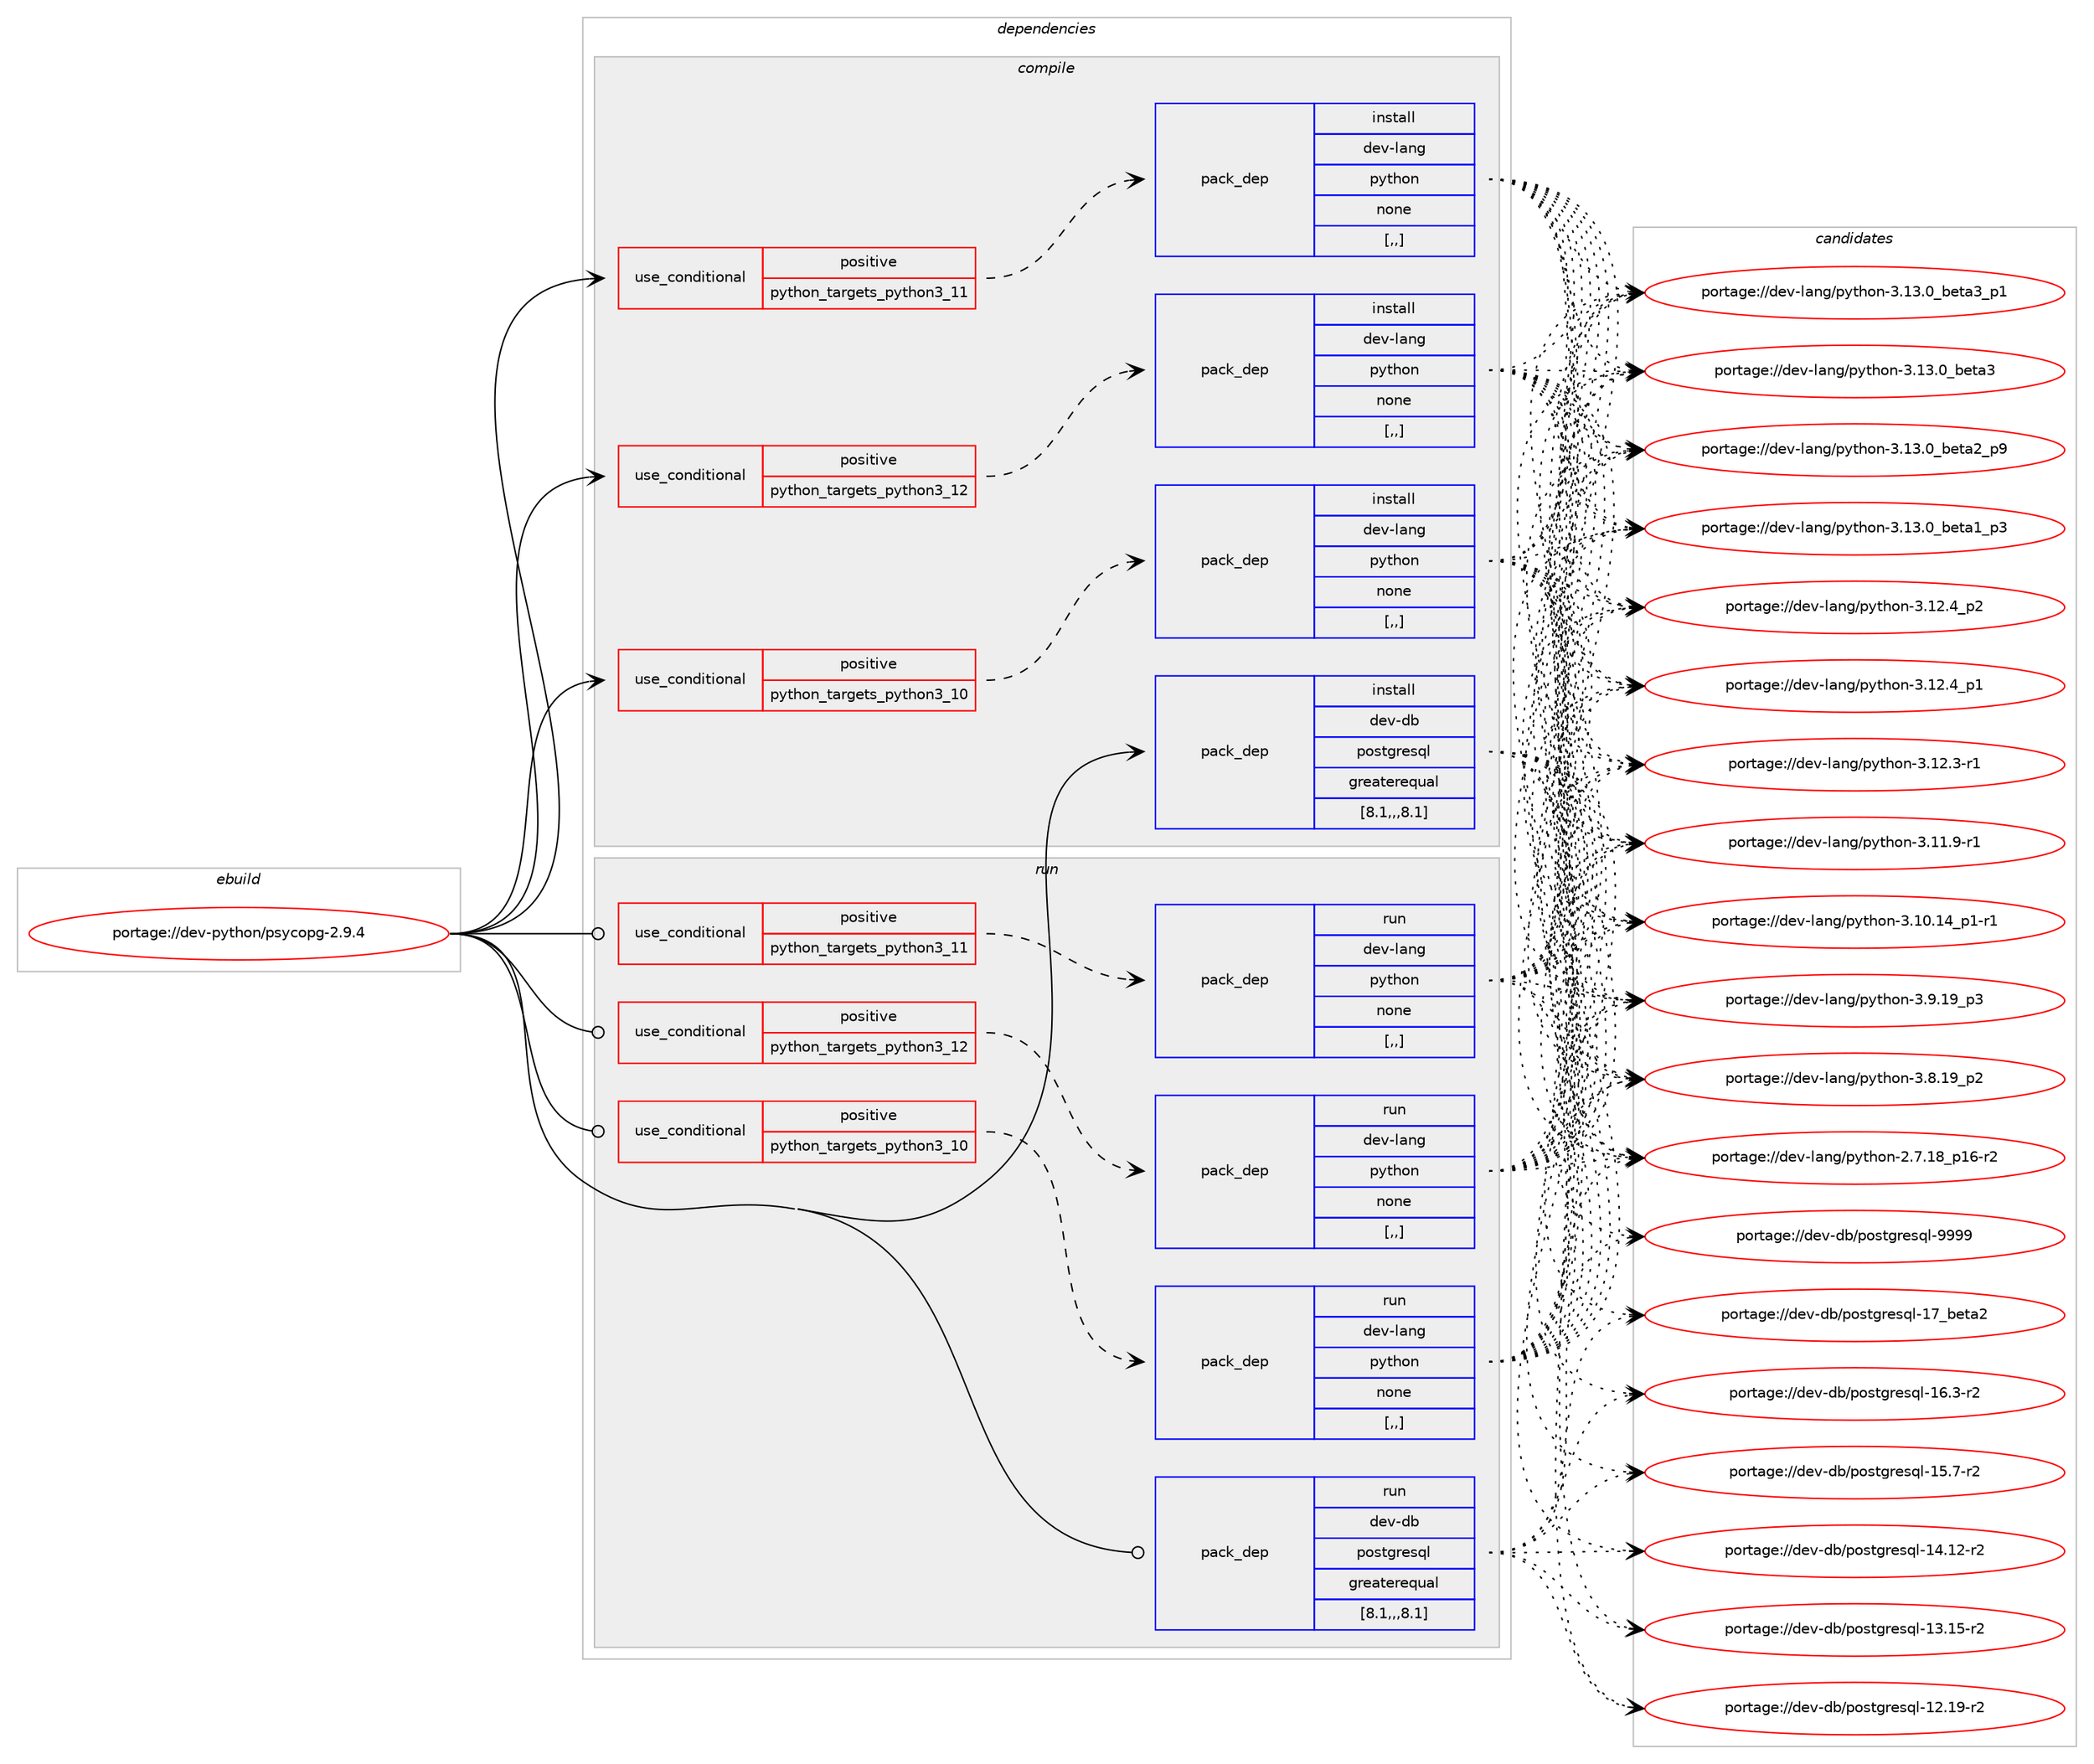 digraph prolog {

# *************
# Graph options
# *************

newrank=true;
concentrate=true;
compound=true;
graph [rankdir=LR,fontname=Helvetica,fontsize=10,ranksep=1.5];#, ranksep=2.5, nodesep=0.2];
edge  [arrowhead=vee];
node  [fontname=Helvetica,fontsize=10];

# **********
# The ebuild
# **********

subgraph cluster_leftcol {
color=gray;
rank=same;
label=<<i>ebuild</i>>;
id [label="portage://dev-python/psycopg-2.9.4", color=red, width=4, href="../dev-python/psycopg-2.9.4.svg"];
}

# ****************
# The dependencies
# ****************

subgraph cluster_midcol {
color=gray;
label=<<i>dependencies</i>>;
subgraph cluster_compile {
fillcolor="#eeeeee";
style=filled;
label=<<i>compile</i>>;
subgraph cond36065 {
dependency154355 [label=<<TABLE BORDER="0" CELLBORDER="1" CELLSPACING="0" CELLPADDING="4"><TR><TD ROWSPAN="3" CELLPADDING="10">use_conditional</TD></TR><TR><TD>positive</TD></TR><TR><TD>python_targets_python3_10</TD></TR></TABLE>>, shape=none, color=red];
subgraph pack117053 {
dependency154356 [label=<<TABLE BORDER="0" CELLBORDER="1" CELLSPACING="0" CELLPADDING="4" WIDTH="220"><TR><TD ROWSPAN="6" CELLPADDING="30">pack_dep</TD></TR><TR><TD WIDTH="110">install</TD></TR><TR><TD>dev-lang</TD></TR><TR><TD>python</TD></TR><TR><TD>none</TD></TR><TR><TD>[,,]</TD></TR></TABLE>>, shape=none, color=blue];
}
dependency154355:e -> dependency154356:w [weight=20,style="dashed",arrowhead="vee"];
}
id:e -> dependency154355:w [weight=20,style="solid",arrowhead="vee"];
subgraph cond36066 {
dependency154357 [label=<<TABLE BORDER="0" CELLBORDER="1" CELLSPACING="0" CELLPADDING="4"><TR><TD ROWSPAN="3" CELLPADDING="10">use_conditional</TD></TR><TR><TD>positive</TD></TR><TR><TD>python_targets_python3_11</TD></TR></TABLE>>, shape=none, color=red];
subgraph pack117054 {
dependency154358 [label=<<TABLE BORDER="0" CELLBORDER="1" CELLSPACING="0" CELLPADDING="4" WIDTH="220"><TR><TD ROWSPAN="6" CELLPADDING="30">pack_dep</TD></TR><TR><TD WIDTH="110">install</TD></TR><TR><TD>dev-lang</TD></TR><TR><TD>python</TD></TR><TR><TD>none</TD></TR><TR><TD>[,,]</TD></TR></TABLE>>, shape=none, color=blue];
}
dependency154357:e -> dependency154358:w [weight=20,style="dashed",arrowhead="vee"];
}
id:e -> dependency154357:w [weight=20,style="solid",arrowhead="vee"];
subgraph cond36067 {
dependency154359 [label=<<TABLE BORDER="0" CELLBORDER="1" CELLSPACING="0" CELLPADDING="4"><TR><TD ROWSPAN="3" CELLPADDING="10">use_conditional</TD></TR><TR><TD>positive</TD></TR><TR><TD>python_targets_python3_12</TD></TR></TABLE>>, shape=none, color=red];
subgraph pack117055 {
dependency154360 [label=<<TABLE BORDER="0" CELLBORDER="1" CELLSPACING="0" CELLPADDING="4" WIDTH="220"><TR><TD ROWSPAN="6" CELLPADDING="30">pack_dep</TD></TR><TR><TD WIDTH="110">install</TD></TR><TR><TD>dev-lang</TD></TR><TR><TD>python</TD></TR><TR><TD>none</TD></TR><TR><TD>[,,]</TD></TR></TABLE>>, shape=none, color=blue];
}
dependency154359:e -> dependency154360:w [weight=20,style="dashed",arrowhead="vee"];
}
id:e -> dependency154359:w [weight=20,style="solid",arrowhead="vee"];
subgraph pack117056 {
dependency154361 [label=<<TABLE BORDER="0" CELLBORDER="1" CELLSPACING="0" CELLPADDING="4" WIDTH="220"><TR><TD ROWSPAN="6" CELLPADDING="30">pack_dep</TD></TR><TR><TD WIDTH="110">install</TD></TR><TR><TD>dev-db</TD></TR><TR><TD>postgresql</TD></TR><TR><TD>greaterequal</TD></TR><TR><TD>[8.1,,,8.1]</TD></TR></TABLE>>, shape=none, color=blue];
}
id:e -> dependency154361:w [weight=20,style="solid",arrowhead="vee"];
}
subgraph cluster_compileandrun {
fillcolor="#eeeeee";
style=filled;
label=<<i>compile and run</i>>;
}
subgraph cluster_run {
fillcolor="#eeeeee";
style=filled;
label=<<i>run</i>>;
subgraph cond36068 {
dependency154362 [label=<<TABLE BORDER="0" CELLBORDER="1" CELLSPACING="0" CELLPADDING="4"><TR><TD ROWSPAN="3" CELLPADDING="10">use_conditional</TD></TR><TR><TD>positive</TD></TR><TR><TD>python_targets_python3_10</TD></TR></TABLE>>, shape=none, color=red];
subgraph pack117057 {
dependency154363 [label=<<TABLE BORDER="0" CELLBORDER="1" CELLSPACING="0" CELLPADDING="4" WIDTH="220"><TR><TD ROWSPAN="6" CELLPADDING="30">pack_dep</TD></TR><TR><TD WIDTH="110">run</TD></TR><TR><TD>dev-lang</TD></TR><TR><TD>python</TD></TR><TR><TD>none</TD></TR><TR><TD>[,,]</TD></TR></TABLE>>, shape=none, color=blue];
}
dependency154362:e -> dependency154363:w [weight=20,style="dashed",arrowhead="vee"];
}
id:e -> dependency154362:w [weight=20,style="solid",arrowhead="odot"];
subgraph cond36069 {
dependency154364 [label=<<TABLE BORDER="0" CELLBORDER="1" CELLSPACING="0" CELLPADDING="4"><TR><TD ROWSPAN="3" CELLPADDING="10">use_conditional</TD></TR><TR><TD>positive</TD></TR><TR><TD>python_targets_python3_11</TD></TR></TABLE>>, shape=none, color=red];
subgraph pack117058 {
dependency154365 [label=<<TABLE BORDER="0" CELLBORDER="1" CELLSPACING="0" CELLPADDING="4" WIDTH="220"><TR><TD ROWSPAN="6" CELLPADDING="30">pack_dep</TD></TR><TR><TD WIDTH="110">run</TD></TR><TR><TD>dev-lang</TD></TR><TR><TD>python</TD></TR><TR><TD>none</TD></TR><TR><TD>[,,]</TD></TR></TABLE>>, shape=none, color=blue];
}
dependency154364:e -> dependency154365:w [weight=20,style="dashed",arrowhead="vee"];
}
id:e -> dependency154364:w [weight=20,style="solid",arrowhead="odot"];
subgraph cond36070 {
dependency154366 [label=<<TABLE BORDER="0" CELLBORDER="1" CELLSPACING="0" CELLPADDING="4"><TR><TD ROWSPAN="3" CELLPADDING="10">use_conditional</TD></TR><TR><TD>positive</TD></TR><TR><TD>python_targets_python3_12</TD></TR></TABLE>>, shape=none, color=red];
subgraph pack117059 {
dependency154367 [label=<<TABLE BORDER="0" CELLBORDER="1" CELLSPACING="0" CELLPADDING="4" WIDTH="220"><TR><TD ROWSPAN="6" CELLPADDING="30">pack_dep</TD></TR><TR><TD WIDTH="110">run</TD></TR><TR><TD>dev-lang</TD></TR><TR><TD>python</TD></TR><TR><TD>none</TD></TR><TR><TD>[,,]</TD></TR></TABLE>>, shape=none, color=blue];
}
dependency154366:e -> dependency154367:w [weight=20,style="dashed",arrowhead="vee"];
}
id:e -> dependency154366:w [weight=20,style="solid",arrowhead="odot"];
subgraph pack117060 {
dependency154368 [label=<<TABLE BORDER="0" CELLBORDER="1" CELLSPACING="0" CELLPADDING="4" WIDTH="220"><TR><TD ROWSPAN="6" CELLPADDING="30">pack_dep</TD></TR><TR><TD WIDTH="110">run</TD></TR><TR><TD>dev-db</TD></TR><TR><TD>postgresql</TD></TR><TR><TD>greaterequal</TD></TR><TR><TD>[8.1,,,8.1]</TD></TR></TABLE>>, shape=none, color=blue];
}
id:e -> dependency154368:w [weight=20,style="solid",arrowhead="odot"];
}
}

# **************
# The candidates
# **************

subgraph cluster_choices {
rank=same;
color=gray;
label=<<i>candidates</i>>;

subgraph choice117053 {
color=black;
nodesep=1;
choice10010111845108971101034711212111610411111045514649514648959810111697519511249 [label="portage://dev-lang/python-3.13.0_beta3_p1", color=red, width=4,href="../dev-lang/python-3.13.0_beta3_p1.svg"];
choice1001011184510897110103471121211161041111104551464951464895981011169751 [label="portage://dev-lang/python-3.13.0_beta3", color=red, width=4,href="../dev-lang/python-3.13.0_beta3.svg"];
choice10010111845108971101034711212111610411111045514649514648959810111697509511257 [label="portage://dev-lang/python-3.13.0_beta2_p9", color=red, width=4,href="../dev-lang/python-3.13.0_beta2_p9.svg"];
choice10010111845108971101034711212111610411111045514649514648959810111697499511251 [label="portage://dev-lang/python-3.13.0_beta1_p3", color=red, width=4,href="../dev-lang/python-3.13.0_beta1_p3.svg"];
choice100101118451089711010347112121116104111110455146495046529511250 [label="portage://dev-lang/python-3.12.4_p2", color=red, width=4,href="../dev-lang/python-3.12.4_p2.svg"];
choice100101118451089711010347112121116104111110455146495046529511249 [label="portage://dev-lang/python-3.12.4_p1", color=red, width=4,href="../dev-lang/python-3.12.4_p1.svg"];
choice100101118451089711010347112121116104111110455146495046514511449 [label="portage://dev-lang/python-3.12.3-r1", color=red, width=4,href="../dev-lang/python-3.12.3-r1.svg"];
choice100101118451089711010347112121116104111110455146494946574511449 [label="portage://dev-lang/python-3.11.9-r1", color=red, width=4,href="../dev-lang/python-3.11.9-r1.svg"];
choice100101118451089711010347112121116104111110455146494846495295112494511449 [label="portage://dev-lang/python-3.10.14_p1-r1", color=red, width=4,href="../dev-lang/python-3.10.14_p1-r1.svg"];
choice100101118451089711010347112121116104111110455146574649579511251 [label="portage://dev-lang/python-3.9.19_p3", color=red, width=4,href="../dev-lang/python-3.9.19_p3.svg"];
choice100101118451089711010347112121116104111110455146564649579511250 [label="portage://dev-lang/python-3.8.19_p2", color=red, width=4,href="../dev-lang/python-3.8.19_p2.svg"];
choice100101118451089711010347112121116104111110455046554649569511249544511450 [label="portage://dev-lang/python-2.7.18_p16-r2", color=red, width=4,href="../dev-lang/python-2.7.18_p16-r2.svg"];
dependency154356:e -> choice10010111845108971101034711212111610411111045514649514648959810111697519511249:w [style=dotted,weight="100"];
dependency154356:e -> choice1001011184510897110103471121211161041111104551464951464895981011169751:w [style=dotted,weight="100"];
dependency154356:e -> choice10010111845108971101034711212111610411111045514649514648959810111697509511257:w [style=dotted,weight="100"];
dependency154356:e -> choice10010111845108971101034711212111610411111045514649514648959810111697499511251:w [style=dotted,weight="100"];
dependency154356:e -> choice100101118451089711010347112121116104111110455146495046529511250:w [style=dotted,weight="100"];
dependency154356:e -> choice100101118451089711010347112121116104111110455146495046529511249:w [style=dotted,weight="100"];
dependency154356:e -> choice100101118451089711010347112121116104111110455146495046514511449:w [style=dotted,weight="100"];
dependency154356:e -> choice100101118451089711010347112121116104111110455146494946574511449:w [style=dotted,weight="100"];
dependency154356:e -> choice100101118451089711010347112121116104111110455146494846495295112494511449:w [style=dotted,weight="100"];
dependency154356:e -> choice100101118451089711010347112121116104111110455146574649579511251:w [style=dotted,weight="100"];
dependency154356:e -> choice100101118451089711010347112121116104111110455146564649579511250:w [style=dotted,weight="100"];
dependency154356:e -> choice100101118451089711010347112121116104111110455046554649569511249544511450:w [style=dotted,weight="100"];
}
subgraph choice117054 {
color=black;
nodesep=1;
choice10010111845108971101034711212111610411111045514649514648959810111697519511249 [label="portage://dev-lang/python-3.13.0_beta3_p1", color=red, width=4,href="../dev-lang/python-3.13.0_beta3_p1.svg"];
choice1001011184510897110103471121211161041111104551464951464895981011169751 [label="portage://dev-lang/python-3.13.0_beta3", color=red, width=4,href="../dev-lang/python-3.13.0_beta3.svg"];
choice10010111845108971101034711212111610411111045514649514648959810111697509511257 [label="portage://dev-lang/python-3.13.0_beta2_p9", color=red, width=4,href="../dev-lang/python-3.13.0_beta2_p9.svg"];
choice10010111845108971101034711212111610411111045514649514648959810111697499511251 [label="portage://dev-lang/python-3.13.0_beta1_p3", color=red, width=4,href="../dev-lang/python-3.13.0_beta1_p3.svg"];
choice100101118451089711010347112121116104111110455146495046529511250 [label="portage://dev-lang/python-3.12.4_p2", color=red, width=4,href="../dev-lang/python-3.12.4_p2.svg"];
choice100101118451089711010347112121116104111110455146495046529511249 [label="portage://dev-lang/python-3.12.4_p1", color=red, width=4,href="../dev-lang/python-3.12.4_p1.svg"];
choice100101118451089711010347112121116104111110455146495046514511449 [label="portage://dev-lang/python-3.12.3-r1", color=red, width=4,href="../dev-lang/python-3.12.3-r1.svg"];
choice100101118451089711010347112121116104111110455146494946574511449 [label="portage://dev-lang/python-3.11.9-r1", color=red, width=4,href="../dev-lang/python-3.11.9-r1.svg"];
choice100101118451089711010347112121116104111110455146494846495295112494511449 [label="portage://dev-lang/python-3.10.14_p1-r1", color=red, width=4,href="../dev-lang/python-3.10.14_p1-r1.svg"];
choice100101118451089711010347112121116104111110455146574649579511251 [label="portage://dev-lang/python-3.9.19_p3", color=red, width=4,href="../dev-lang/python-3.9.19_p3.svg"];
choice100101118451089711010347112121116104111110455146564649579511250 [label="portage://dev-lang/python-3.8.19_p2", color=red, width=4,href="../dev-lang/python-3.8.19_p2.svg"];
choice100101118451089711010347112121116104111110455046554649569511249544511450 [label="portage://dev-lang/python-2.7.18_p16-r2", color=red, width=4,href="../dev-lang/python-2.7.18_p16-r2.svg"];
dependency154358:e -> choice10010111845108971101034711212111610411111045514649514648959810111697519511249:w [style=dotted,weight="100"];
dependency154358:e -> choice1001011184510897110103471121211161041111104551464951464895981011169751:w [style=dotted,weight="100"];
dependency154358:e -> choice10010111845108971101034711212111610411111045514649514648959810111697509511257:w [style=dotted,weight="100"];
dependency154358:e -> choice10010111845108971101034711212111610411111045514649514648959810111697499511251:w [style=dotted,weight="100"];
dependency154358:e -> choice100101118451089711010347112121116104111110455146495046529511250:w [style=dotted,weight="100"];
dependency154358:e -> choice100101118451089711010347112121116104111110455146495046529511249:w [style=dotted,weight="100"];
dependency154358:e -> choice100101118451089711010347112121116104111110455146495046514511449:w [style=dotted,weight="100"];
dependency154358:e -> choice100101118451089711010347112121116104111110455146494946574511449:w [style=dotted,weight="100"];
dependency154358:e -> choice100101118451089711010347112121116104111110455146494846495295112494511449:w [style=dotted,weight="100"];
dependency154358:e -> choice100101118451089711010347112121116104111110455146574649579511251:w [style=dotted,weight="100"];
dependency154358:e -> choice100101118451089711010347112121116104111110455146564649579511250:w [style=dotted,weight="100"];
dependency154358:e -> choice100101118451089711010347112121116104111110455046554649569511249544511450:w [style=dotted,weight="100"];
}
subgraph choice117055 {
color=black;
nodesep=1;
choice10010111845108971101034711212111610411111045514649514648959810111697519511249 [label="portage://dev-lang/python-3.13.0_beta3_p1", color=red, width=4,href="../dev-lang/python-3.13.0_beta3_p1.svg"];
choice1001011184510897110103471121211161041111104551464951464895981011169751 [label="portage://dev-lang/python-3.13.0_beta3", color=red, width=4,href="../dev-lang/python-3.13.0_beta3.svg"];
choice10010111845108971101034711212111610411111045514649514648959810111697509511257 [label="portage://dev-lang/python-3.13.0_beta2_p9", color=red, width=4,href="../dev-lang/python-3.13.0_beta2_p9.svg"];
choice10010111845108971101034711212111610411111045514649514648959810111697499511251 [label="portage://dev-lang/python-3.13.0_beta1_p3", color=red, width=4,href="../dev-lang/python-3.13.0_beta1_p3.svg"];
choice100101118451089711010347112121116104111110455146495046529511250 [label="portage://dev-lang/python-3.12.4_p2", color=red, width=4,href="../dev-lang/python-3.12.4_p2.svg"];
choice100101118451089711010347112121116104111110455146495046529511249 [label="portage://dev-lang/python-3.12.4_p1", color=red, width=4,href="../dev-lang/python-3.12.4_p1.svg"];
choice100101118451089711010347112121116104111110455146495046514511449 [label="portage://dev-lang/python-3.12.3-r1", color=red, width=4,href="../dev-lang/python-3.12.3-r1.svg"];
choice100101118451089711010347112121116104111110455146494946574511449 [label="portage://dev-lang/python-3.11.9-r1", color=red, width=4,href="../dev-lang/python-3.11.9-r1.svg"];
choice100101118451089711010347112121116104111110455146494846495295112494511449 [label="portage://dev-lang/python-3.10.14_p1-r1", color=red, width=4,href="../dev-lang/python-3.10.14_p1-r1.svg"];
choice100101118451089711010347112121116104111110455146574649579511251 [label="portage://dev-lang/python-3.9.19_p3", color=red, width=4,href="../dev-lang/python-3.9.19_p3.svg"];
choice100101118451089711010347112121116104111110455146564649579511250 [label="portage://dev-lang/python-3.8.19_p2", color=red, width=4,href="../dev-lang/python-3.8.19_p2.svg"];
choice100101118451089711010347112121116104111110455046554649569511249544511450 [label="portage://dev-lang/python-2.7.18_p16-r2", color=red, width=4,href="../dev-lang/python-2.7.18_p16-r2.svg"];
dependency154360:e -> choice10010111845108971101034711212111610411111045514649514648959810111697519511249:w [style=dotted,weight="100"];
dependency154360:e -> choice1001011184510897110103471121211161041111104551464951464895981011169751:w [style=dotted,weight="100"];
dependency154360:e -> choice10010111845108971101034711212111610411111045514649514648959810111697509511257:w [style=dotted,weight="100"];
dependency154360:e -> choice10010111845108971101034711212111610411111045514649514648959810111697499511251:w [style=dotted,weight="100"];
dependency154360:e -> choice100101118451089711010347112121116104111110455146495046529511250:w [style=dotted,weight="100"];
dependency154360:e -> choice100101118451089711010347112121116104111110455146495046529511249:w [style=dotted,weight="100"];
dependency154360:e -> choice100101118451089711010347112121116104111110455146495046514511449:w [style=dotted,weight="100"];
dependency154360:e -> choice100101118451089711010347112121116104111110455146494946574511449:w [style=dotted,weight="100"];
dependency154360:e -> choice100101118451089711010347112121116104111110455146494846495295112494511449:w [style=dotted,weight="100"];
dependency154360:e -> choice100101118451089711010347112121116104111110455146574649579511251:w [style=dotted,weight="100"];
dependency154360:e -> choice100101118451089711010347112121116104111110455146564649579511250:w [style=dotted,weight="100"];
dependency154360:e -> choice100101118451089711010347112121116104111110455046554649569511249544511450:w [style=dotted,weight="100"];
}
subgraph choice117056 {
color=black;
nodesep=1;
choice1001011184510098471121111151161031141011151131084557575757 [label="portage://dev-db/postgresql-9999", color=red, width=4,href="../dev-db/postgresql-9999.svg"];
choice10010111845100984711211111511610311410111511310845495595981011169750 [label="portage://dev-db/postgresql-17_beta2", color=red, width=4,href="../dev-db/postgresql-17_beta2.svg"];
choice10010111845100984711211111511610311410111511310845495446514511450 [label="portage://dev-db/postgresql-16.3-r2", color=red, width=4,href="../dev-db/postgresql-16.3-r2.svg"];
choice10010111845100984711211111511610311410111511310845495346554511450 [label="portage://dev-db/postgresql-15.7-r2", color=red, width=4,href="../dev-db/postgresql-15.7-r2.svg"];
choice1001011184510098471121111151161031141011151131084549524649504511450 [label="portage://dev-db/postgresql-14.12-r2", color=red, width=4,href="../dev-db/postgresql-14.12-r2.svg"];
choice1001011184510098471121111151161031141011151131084549514649534511450 [label="portage://dev-db/postgresql-13.15-r2", color=red, width=4,href="../dev-db/postgresql-13.15-r2.svg"];
choice1001011184510098471121111151161031141011151131084549504649574511450 [label="portage://dev-db/postgresql-12.19-r2", color=red, width=4,href="../dev-db/postgresql-12.19-r2.svg"];
dependency154361:e -> choice1001011184510098471121111151161031141011151131084557575757:w [style=dotted,weight="100"];
dependency154361:e -> choice10010111845100984711211111511610311410111511310845495595981011169750:w [style=dotted,weight="100"];
dependency154361:e -> choice10010111845100984711211111511610311410111511310845495446514511450:w [style=dotted,weight="100"];
dependency154361:e -> choice10010111845100984711211111511610311410111511310845495346554511450:w [style=dotted,weight="100"];
dependency154361:e -> choice1001011184510098471121111151161031141011151131084549524649504511450:w [style=dotted,weight="100"];
dependency154361:e -> choice1001011184510098471121111151161031141011151131084549514649534511450:w [style=dotted,weight="100"];
dependency154361:e -> choice1001011184510098471121111151161031141011151131084549504649574511450:w [style=dotted,weight="100"];
}
subgraph choice117057 {
color=black;
nodesep=1;
choice10010111845108971101034711212111610411111045514649514648959810111697519511249 [label="portage://dev-lang/python-3.13.0_beta3_p1", color=red, width=4,href="../dev-lang/python-3.13.0_beta3_p1.svg"];
choice1001011184510897110103471121211161041111104551464951464895981011169751 [label="portage://dev-lang/python-3.13.0_beta3", color=red, width=4,href="../dev-lang/python-3.13.0_beta3.svg"];
choice10010111845108971101034711212111610411111045514649514648959810111697509511257 [label="portage://dev-lang/python-3.13.0_beta2_p9", color=red, width=4,href="../dev-lang/python-3.13.0_beta2_p9.svg"];
choice10010111845108971101034711212111610411111045514649514648959810111697499511251 [label="portage://dev-lang/python-3.13.0_beta1_p3", color=red, width=4,href="../dev-lang/python-3.13.0_beta1_p3.svg"];
choice100101118451089711010347112121116104111110455146495046529511250 [label="portage://dev-lang/python-3.12.4_p2", color=red, width=4,href="../dev-lang/python-3.12.4_p2.svg"];
choice100101118451089711010347112121116104111110455146495046529511249 [label="portage://dev-lang/python-3.12.4_p1", color=red, width=4,href="../dev-lang/python-3.12.4_p1.svg"];
choice100101118451089711010347112121116104111110455146495046514511449 [label="portage://dev-lang/python-3.12.3-r1", color=red, width=4,href="../dev-lang/python-3.12.3-r1.svg"];
choice100101118451089711010347112121116104111110455146494946574511449 [label="portage://dev-lang/python-3.11.9-r1", color=red, width=4,href="../dev-lang/python-3.11.9-r1.svg"];
choice100101118451089711010347112121116104111110455146494846495295112494511449 [label="portage://dev-lang/python-3.10.14_p1-r1", color=red, width=4,href="../dev-lang/python-3.10.14_p1-r1.svg"];
choice100101118451089711010347112121116104111110455146574649579511251 [label="portage://dev-lang/python-3.9.19_p3", color=red, width=4,href="../dev-lang/python-3.9.19_p3.svg"];
choice100101118451089711010347112121116104111110455146564649579511250 [label="portage://dev-lang/python-3.8.19_p2", color=red, width=4,href="../dev-lang/python-3.8.19_p2.svg"];
choice100101118451089711010347112121116104111110455046554649569511249544511450 [label="portage://dev-lang/python-2.7.18_p16-r2", color=red, width=4,href="../dev-lang/python-2.7.18_p16-r2.svg"];
dependency154363:e -> choice10010111845108971101034711212111610411111045514649514648959810111697519511249:w [style=dotted,weight="100"];
dependency154363:e -> choice1001011184510897110103471121211161041111104551464951464895981011169751:w [style=dotted,weight="100"];
dependency154363:e -> choice10010111845108971101034711212111610411111045514649514648959810111697509511257:w [style=dotted,weight="100"];
dependency154363:e -> choice10010111845108971101034711212111610411111045514649514648959810111697499511251:w [style=dotted,weight="100"];
dependency154363:e -> choice100101118451089711010347112121116104111110455146495046529511250:w [style=dotted,weight="100"];
dependency154363:e -> choice100101118451089711010347112121116104111110455146495046529511249:w [style=dotted,weight="100"];
dependency154363:e -> choice100101118451089711010347112121116104111110455146495046514511449:w [style=dotted,weight="100"];
dependency154363:e -> choice100101118451089711010347112121116104111110455146494946574511449:w [style=dotted,weight="100"];
dependency154363:e -> choice100101118451089711010347112121116104111110455146494846495295112494511449:w [style=dotted,weight="100"];
dependency154363:e -> choice100101118451089711010347112121116104111110455146574649579511251:w [style=dotted,weight="100"];
dependency154363:e -> choice100101118451089711010347112121116104111110455146564649579511250:w [style=dotted,weight="100"];
dependency154363:e -> choice100101118451089711010347112121116104111110455046554649569511249544511450:w [style=dotted,weight="100"];
}
subgraph choice117058 {
color=black;
nodesep=1;
choice10010111845108971101034711212111610411111045514649514648959810111697519511249 [label="portage://dev-lang/python-3.13.0_beta3_p1", color=red, width=4,href="../dev-lang/python-3.13.0_beta3_p1.svg"];
choice1001011184510897110103471121211161041111104551464951464895981011169751 [label="portage://dev-lang/python-3.13.0_beta3", color=red, width=4,href="../dev-lang/python-3.13.0_beta3.svg"];
choice10010111845108971101034711212111610411111045514649514648959810111697509511257 [label="portage://dev-lang/python-3.13.0_beta2_p9", color=red, width=4,href="../dev-lang/python-3.13.0_beta2_p9.svg"];
choice10010111845108971101034711212111610411111045514649514648959810111697499511251 [label="portage://dev-lang/python-3.13.0_beta1_p3", color=red, width=4,href="../dev-lang/python-3.13.0_beta1_p3.svg"];
choice100101118451089711010347112121116104111110455146495046529511250 [label="portage://dev-lang/python-3.12.4_p2", color=red, width=4,href="../dev-lang/python-3.12.4_p2.svg"];
choice100101118451089711010347112121116104111110455146495046529511249 [label="portage://dev-lang/python-3.12.4_p1", color=red, width=4,href="../dev-lang/python-3.12.4_p1.svg"];
choice100101118451089711010347112121116104111110455146495046514511449 [label="portage://dev-lang/python-3.12.3-r1", color=red, width=4,href="../dev-lang/python-3.12.3-r1.svg"];
choice100101118451089711010347112121116104111110455146494946574511449 [label="portage://dev-lang/python-3.11.9-r1", color=red, width=4,href="../dev-lang/python-3.11.9-r1.svg"];
choice100101118451089711010347112121116104111110455146494846495295112494511449 [label="portage://dev-lang/python-3.10.14_p1-r1", color=red, width=4,href="../dev-lang/python-3.10.14_p1-r1.svg"];
choice100101118451089711010347112121116104111110455146574649579511251 [label="portage://dev-lang/python-3.9.19_p3", color=red, width=4,href="../dev-lang/python-3.9.19_p3.svg"];
choice100101118451089711010347112121116104111110455146564649579511250 [label="portage://dev-lang/python-3.8.19_p2", color=red, width=4,href="../dev-lang/python-3.8.19_p2.svg"];
choice100101118451089711010347112121116104111110455046554649569511249544511450 [label="portage://dev-lang/python-2.7.18_p16-r2", color=red, width=4,href="../dev-lang/python-2.7.18_p16-r2.svg"];
dependency154365:e -> choice10010111845108971101034711212111610411111045514649514648959810111697519511249:w [style=dotted,weight="100"];
dependency154365:e -> choice1001011184510897110103471121211161041111104551464951464895981011169751:w [style=dotted,weight="100"];
dependency154365:e -> choice10010111845108971101034711212111610411111045514649514648959810111697509511257:w [style=dotted,weight="100"];
dependency154365:e -> choice10010111845108971101034711212111610411111045514649514648959810111697499511251:w [style=dotted,weight="100"];
dependency154365:e -> choice100101118451089711010347112121116104111110455146495046529511250:w [style=dotted,weight="100"];
dependency154365:e -> choice100101118451089711010347112121116104111110455146495046529511249:w [style=dotted,weight="100"];
dependency154365:e -> choice100101118451089711010347112121116104111110455146495046514511449:w [style=dotted,weight="100"];
dependency154365:e -> choice100101118451089711010347112121116104111110455146494946574511449:w [style=dotted,weight="100"];
dependency154365:e -> choice100101118451089711010347112121116104111110455146494846495295112494511449:w [style=dotted,weight="100"];
dependency154365:e -> choice100101118451089711010347112121116104111110455146574649579511251:w [style=dotted,weight="100"];
dependency154365:e -> choice100101118451089711010347112121116104111110455146564649579511250:w [style=dotted,weight="100"];
dependency154365:e -> choice100101118451089711010347112121116104111110455046554649569511249544511450:w [style=dotted,weight="100"];
}
subgraph choice117059 {
color=black;
nodesep=1;
choice10010111845108971101034711212111610411111045514649514648959810111697519511249 [label="portage://dev-lang/python-3.13.0_beta3_p1", color=red, width=4,href="../dev-lang/python-3.13.0_beta3_p1.svg"];
choice1001011184510897110103471121211161041111104551464951464895981011169751 [label="portage://dev-lang/python-3.13.0_beta3", color=red, width=4,href="../dev-lang/python-3.13.0_beta3.svg"];
choice10010111845108971101034711212111610411111045514649514648959810111697509511257 [label="portage://dev-lang/python-3.13.0_beta2_p9", color=red, width=4,href="../dev-lang/python-3.13.0_beta2_p9.svg"];
choice10010111845108971101034711212111610411111045514649514648959810111697499511251 [label="portage://dev-lang/python-3.13.0_beta1_p3", color=red, width=4,href="../dev-lang/python-3.13.0_beta1_p3.svg"];
choice100101118451089711010347112121116104111110455146495046529511250 [label="portage://dev-lang/python-3.12.4_p2", color=red, width=4,href="../dev-lang/python-3.12.4_p2.svg"];
choice100101118451089711010347112121116104111110455146495046529511249 [label="portage://dev-lang/python-3.12.4_p1", color=red, width=4,href="../dev-lang/python-3.12.4_p1.svg"];
choice100101118451089711010347112121116104111110455146495046514511449 [label="portage://dev-lang/python-3.12.3-r1", color=red, width=4,href="../dev-lang/python-3.12.3-r1.svg"];
choice100101118451089711010347112121116104111110455146494946574511449 [label="portage://dev-lang/python-3.11.9-r1", color=red, width=4,href="../dev-lang/python-3.11.9-r1.svg"];
choice100101118451089711010347112121116104111110455146494846495295112494511449 [label="portage://dev-lang/python-3.10.14_p1-r1", color=red, width=4,href="../dev-lang/python-3.10.14_p1-r1.svg"];
choice100101118451089711010347112121116104111110455146574649579511251 [label="portage://dev-lang/python-3.9.19_p3", color=red, width=4,href="../dev-lang/python-3.9.19_p3.svg"];
choice100101118451089711010347112121116104111110455146564649579511250 [label="portage://dev-lang/python-3.8.19_p2", color=red, width=4,href="../dev-lang/python-3.8.19_p2.svg"];
choice100101118451089711010347112121116104111110455046554649569511249544511450 [label="portage://dev-lang/python-2.7.18_p16-r2", color=red, width=4,href="../dev-lang/python-2.7.18_p16-r2.svg"];
dependency154367:e -> choice10010111845108971101034711212111610411111045514649514648959810111697519511249:w [style=dotted,weight="100"];
dependency154367:e -> choice1001011184510897110103471121211161041111104551464951464895981011169751:w [style=dotted,weight="100"];
dependency154367:e -> choice10010111845108971101034711212111610411111045514649514648959810111697509511257:w [style=dotted,weight="100"];
dependency154367:e -> choice10010111845108971101034711212111610411111045514649514648959810111697499511251:w [style=dotted,weight="100"];
dependency154367:e -> choice100101118451089711010347112121116104111110455146495046529511250:w [style=dotted,weight="100"];
dependency154367:e -> choice100101118451089711010347112121116104111110455146495046529511249:w [style=dotted,weight="100"];
dependency154367:e -> choice100101118451089711010347112121116104111110455146495046514511449:w [style=dotted,weight="100"];
dependency154367:e -> choice100101118451089711010347112121116104111110455146494946574511449:w [style=dotted,weight="100"];
dependency154367:e -> choice100101118451089711010347112121116104111110455146494846495295112494511449:w [style=dotted,weight="100"];
dependency154367:e -> choice100101118451089711010347112121116104111110455146574649579511251:w [style=dotted,weight="100"];
dependency154367:e -> choice100101118451089711010347112121116104111110455146564649579511250:w [style=dotted,weight="100"];
dependency154367:e -> choice100101118451089711010347112121116104111110455046554649569511249544511450:w [style=dotted,weight="100"];
}
subgraph choice117060 {
color=black;
nodesep=1;
choice1001011184510098471121111151161031141011151131084557575757 [label="portage://dev-db/postgresql-9999", color=red, width=4,href="../dev-db/postgresql-9999.svg"];
choice10010111845100984711211111511610311410111511310845495595981011169750 [label="portage://dev-db/postgresql-17_beta2", color=red, width=4,href="../dev-db/postgresql-17_beta2.svg"];
choice10010111845100984711211111511610311410111511310845495446514511450 [label="portage://dev-db/postgresql-16.3-r2", color=red, width=4,href="../dev-db/postgresql-16.3-r2.svg"];
choice10010111845100984711211111511610311410111511310845495346554511450 [label="portage://dev-db/postgresql-15.7-r2", color=red, width=4,href="../dev-db/postgresql-15.7-r2.svg"];
choice1001011184510098471121111151161031141011151131084549524649504511450 [label="portage://dev-db/postgresql-14.12-r2", color=red, width=4,href="../dev-db/postgresql-14.12-r2.svg"];
choice1001011184510098471121111151161031141011151131084549514649534511450 [label="portage://dev-db/postgresql-13.15-r2", color=red, width=4,href="../dev-db/postgresql-13.15-r2.svg"];
choice1001011184510098471121111151161031141011151131084549504649574511450 [label="portage://dev-db/postgresql-12.19-r2", color=red, width=4,href="../dev-db/postgresql-12.19-r2.svg"];
dependency154368:e -> choice1001011184510098471121111151161031141011151131084557575757:w [style=dotted,weight="100"];
dependency154368:e -> choice10010111845100984711211111511610311410111511310845495595981011169750:w [style=dotted,weight="100"];
dependency154368:e -> choice10010111845100984711211111511610311410111511310845495446514511450:w [style=dotted,weight="100"];
dependency154368:e -> choice10010111845100984711211111511610311410111511310845495346554511450:w [style=dotted,weight="100"];
dependency154368:e -> choice1001011184510098471121111151161031141011151131084549524649504511450:w [style=dotted,weight="100"];
dependency154368:e -> choice1001011184510098471121111151161031141011151131084549514649534511450:w [style=dotted,weight="100"];
dependency154368:e -> choice1001011184510098471121111151161031141011151131084549504649574511450:w [style=dotted,weight="100"];
}
}

}

